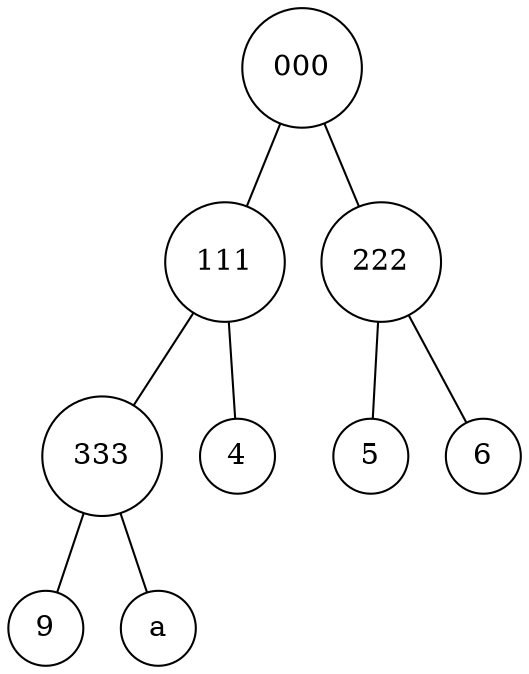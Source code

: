 graph tree {
	graph [rankdir=TB]
	node [shape=circle]
	0 [label=000]
	1 [label=111]
	2 [label=222]
	3 [label=333]
	2 -- 5
	0 -- 1
	1 -- 4
	3 -- 9
	0 -- 2
	1 -- 3
	3 -- a
	2 -- 6
}
